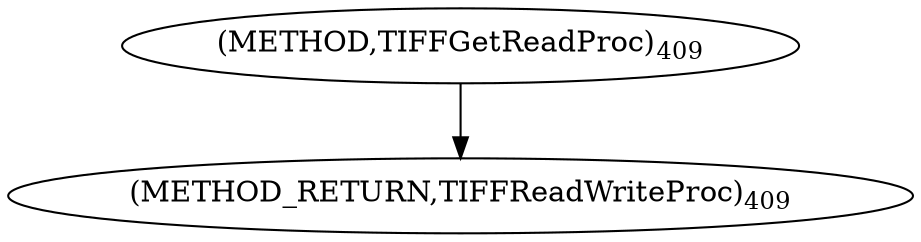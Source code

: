 digraph "TIFFGetReadProc" {  
"8699" [label = <(METHOD,TIFFGetReadProc)<SUB>409</SUB>> ]
"8701" [label = <(METHOD_RETURN,TIFFReadWriteProc)<SUB>409</SUB>> ]
  "8699" -> "8701" 
}

